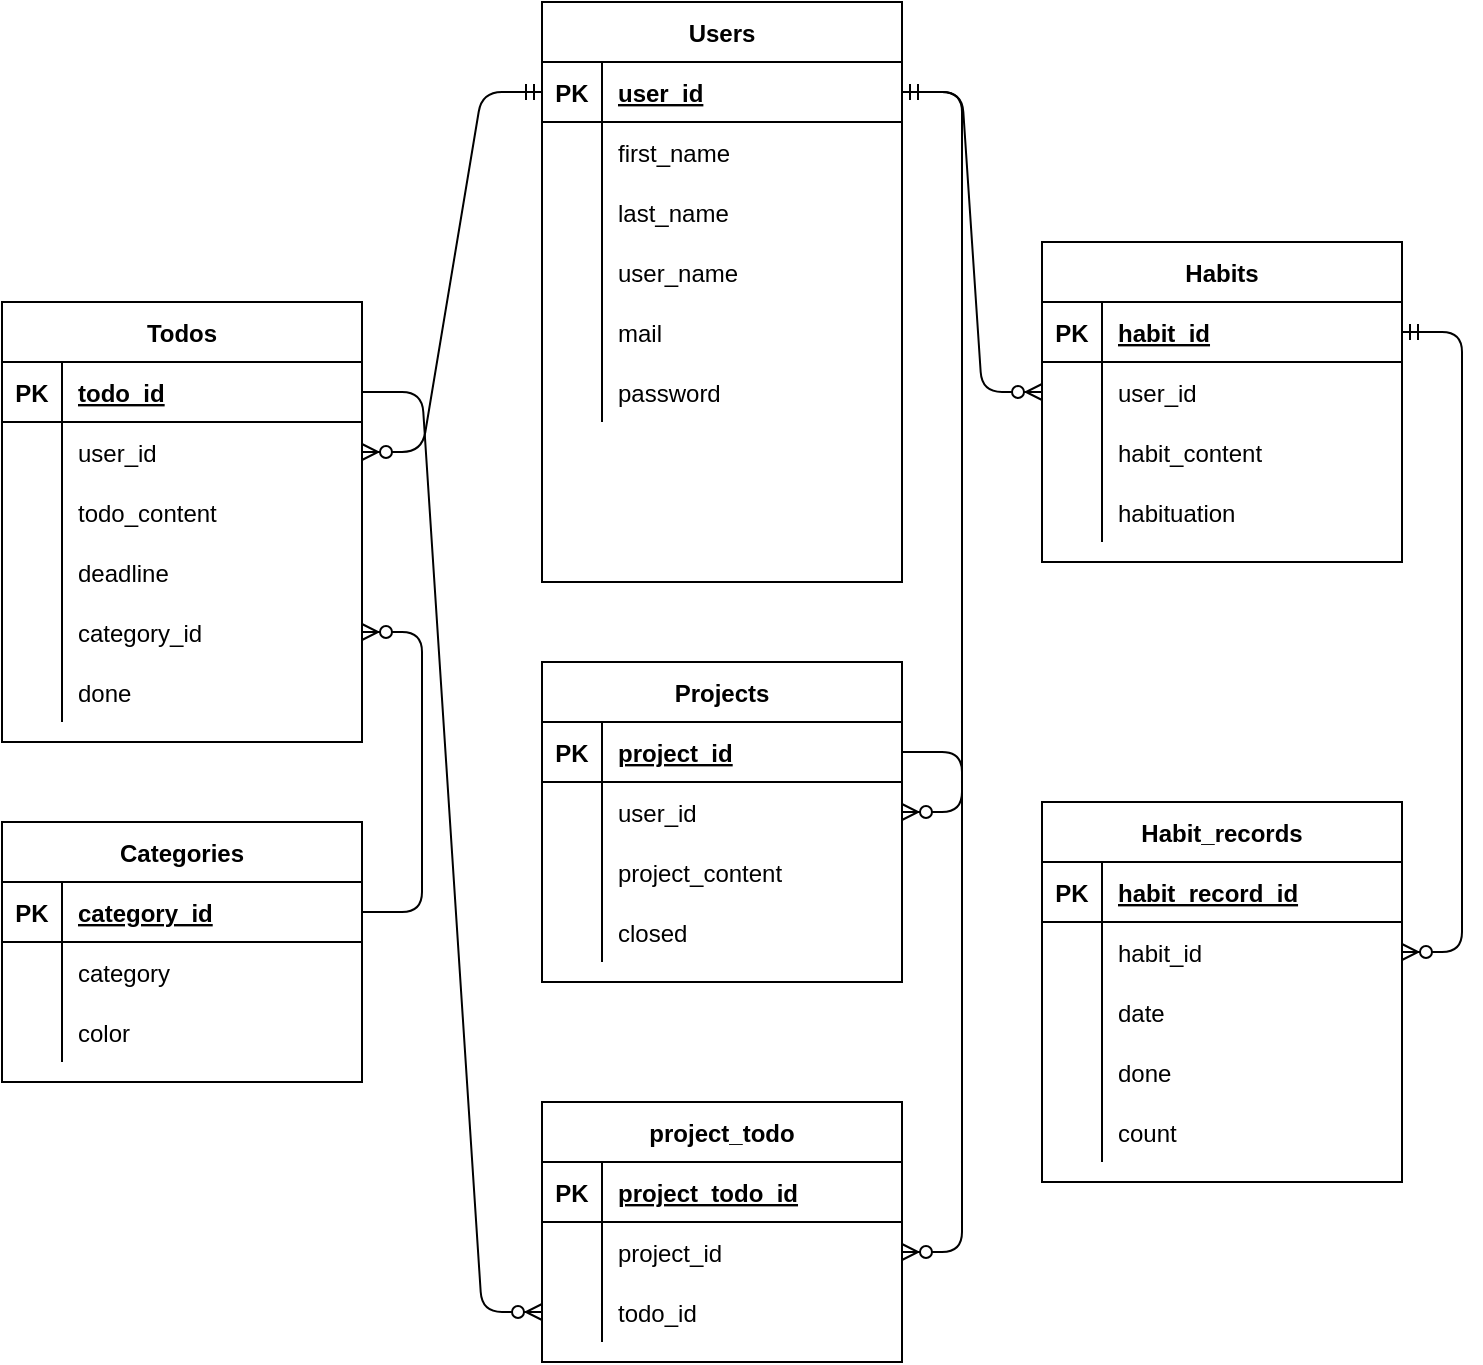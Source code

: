 <mxfile version="14.4.8" type="github">
  <diagram id="yz9vEp8fzlAOeCrYcoD_" name="ページ1">
    <mxGraphModel dx="957" dy="572" grid="1" gridSize="10" guides="1" tooltips="1" connect="1" arrows="1" fold="1" page="1" pageScale="1" pageWidth="827" pageHeight="1169" math="0" shadow="0">
      <root>
        <mxCell id="0" />
        <mxCell id="1" parent="0" />
        <mxCell id="vgZee3NAbd-REzqfM-sp-1" value="Users" style="shape=table;startSize=30;container=1;collapsible=1;childLayout=tableLayout;fixedRows=1;rowLines=0;fontStyle=1;align=center;resizeLast=1;" parent="1" vertex="1">
          <mxGeometry x="310" y="80" width="180" height="290" as="geometry" />
        </mxCell>
        <mxCell id="vgZee3NAbd-REzqfM-sp-2" value="" style="shape=partialRectangle;collapsible=0;dropTarget=0;pointerEvents=0;fillColor=none;top=0;left=0;bottom=1;right=0;points=[[0,0.5],[1,0.5]];portConstraint=eastwest;" parent="vgZee3NAbd-REzqfM-sp-1" vertex="1">
          <mxGeometry y="30" width="180" height="30" as="geometry" />
        </mxCell>
        <mxCell id="vgZee3NAbd-REzqfM-sp-3" value="PK" style="shape=partialRectangle;connectable=0;fillColor=none;top=0;left=0;bottom=0;right=0;fontStyle=1;overflow=hidden;" parent="vgZee3NAbd-REzqfM-sp-2" vertex="1">
          <mxGeometry width="30" height="30" as="geometry" />
        </mxCell>
        <mxCell id="vgZee3NAbd-REzqfM-sp-4" value="user_id" style="shape=partialRectangle;connectable=0;fillColor=none;top=0;left=0;bottom=0;right=0;align=left;spacingLeft=6;fontStyle=5;overflow=hidden;" parent="vgZee3NAbd-REzqfM-sp-2" vertex="1">
          <mxGeometry x="30" width="150" height="30" as="geometry" />
        </mxCell>
        <mxCell id="vgZee3NAbd-REzqfM-sp-5" value="" style="shape=partialRectangle;collapsible=0;dropTarget=0;pointerEvents=0;fillColor=none;top=0;left=0;bottom=0;right=0;points=[[0,0.5],[1,0.5]];portConstraint=eastwest;" parent="vgZee3NAbd-REzqfM-sp-1" vertex="1">
          <mxGeometry y="60" width="180" height="30" as="geometry" />
        </mxCell>
        <mxCell id="vgZee3NAbd-REzqfM-sp-6" value="" style="shape=partialRectangle;connectable=0;fillColor=none;top=0;left=0;bottom=0;right=0;editable=1;overflow=hidden;" parent="vgZee3NAbd-REzqfM-sp-5" vertex="1">
          <mxGeometry width="30" height="30" as="geometry" />
        </mxCell>
        <mxCell id="vgZee3NAbd-REzqfM-sp-7" value="first_name" style="shape=partialRectangle;connectable=0;fillColor=none;top=0;left=0;bottom=0;right=0;align=left;spacingLeft=6;overflow=hidden;" parent="vgZee3NAbd-REzqfM-sp-5" vertex="1">
          <mxGeometry x="30" width="150" height="30" as="geometry" />
        </mxCell>
        <mxCell id="vgZee3NAbd-REzqfM-sp-8" value="" style="shape=partialRectangle;collapsible=0;dropTarget=0;pointerEvents=0;fillColor=none;top=0;left=0;bottom=0;right=0;points=[[0,0.5],[1,0.5]];portConstraint=eastwest;" parent="vgZee3NAbd-REzqfM-sp-1" vertex="1">
          <mxGeometry y="90" width="180" height="30" as="geometry" />
        </mxCell>
        <mxCell id="vgZee3NAbd-REzqfM-sp-9" value="" style="shape=partialRectangle;connectable=0;fillColor=none;top=0;left=0;bottom=0;right=0;editable=1;overflow=hidden;" parent="vgZee3NAbd-REzqfM-sp-8" vertex="1">
          <mxGeometry width="30" height="30" as="geometry" />
        </mxCell>
        <mxCell id="vgZee3NAbd-REzqfM-sp-10" value="last_name" style="shape=partialRectangle;connectable=0;fillColor=none;top=0;left=0;bottom=0;right=0;align=left;spacingLeft=6;overflow=hidden;" parent="vgZee3NAbd-REzqfM-sp-8" vertex="1">
          <mxGeometry x="30" width="150" height="30" as="geometry" />
        </mxCell>
        <mxCell id="vgZee3NAbd-REzqfM-sp-11" value="" style="shape=partialRectangle;collapsible=0;dropTarget=0;pointerEvents=0;fillColor=none;top=0;left=0;bottom=0;right=0;points=[[0,0.5],[1,0.5]];portConstraint=eastwest;" parent="vgZee3NAbd-REzqfM-sp-1" vertex="1">
          <mxGeometry y="120" width="180" height="30" as="geometry" />
        </mxCell>
        <mxCell id="vgZee3NAbd-REzqfM-sp-12" value="" style="shape=partialRectangle;connectable=0;fillColor=none;top=0;left=0;bottom=0;right=0;editable=1;overflow=hidden;" parent="vgZee3NAbd-REzqfM-sp-11" vertex="1">
          <mxGeometry width="30" height="30" as="geometry" />
        </mxCell>
        <mxCell id="vgZee3NAbd-REzqfM-sp-13" value="user_name" style="shape=partialRectangle;connectable=0;fillColor=none;top=0;left=0;bottom=0;right=0;align=left;spacingLeft=6;overflow=hidden;" parent="vgZee3NAbd-REzqfM-sp-11" vertex="1">
          <mxGeometry x="30" width="150" height="30" as="geometry" />
        </mxCell>
        <mxCell id="mDRHtWKVjwvWxWG2UiL3-2" value="" style="shape=partialRectangle;collapsible=0;dropTarget=0;pointerEvents=0;fillColor=none;top=0;left=0;bottom=0;right=0;points=[[0,0.5],[1,0.5]];portConstraint=eastwest;" vertex="1" parent="vgZee3NAbd-REzqfM-sp-1">
          <mxGeometry y="150" width="180" height="30" as="geometry" />
        </mxCell>
        <mxCell id="mDRHtWKVjwvWxWG2UiL3-3" value="" style="shape=partialRectangle;connectable=0;fillColor=none;top=0;left=0;bottom=0;right=0;editable=1;overflow=hidden;" vertex="1" parent="mDRHtWKVjwvWxWG2UiL3-2">
          <mxGeometry width="30" height="30" as="geometry" />
        </mxCell>
        <mxCell id="mDRHtWKVjwvWxWG2UiL3-4" value="mail" style="shape=partialRectangle;connectable=0;fillColor=none;top=0;left=0;bottom=0;right=0;align=left;spacingLeft=6;overflow=hidden;" vertex="1" parent="mDRHtWKVjwvWxWG2UiL3-2">
          <mxGeometry x="30" width="150" height="30" as="geometry" />
        </mxCell>
        <mxCell id="mDRHtWKVjwvWxWG2UiL3-5" value="" style="shape=partialRectangle;collapsible=0;dropTarget=0;pointerEvents=0;fillColor=none;top=0;left=0;bottom=0;right=0;points=[[0,0.5],[1,0.5]];portConstraint=eastwest;" vertex="1" parent="vgZee3NAbd-REzqfM-sp-1">
          <mxGeometry y="180" width="180" height="30" as="geometry" />
        </mxCell>
        <mxCell id="mDRHtWKVjwvWxWG2UiL3-6" value="" style="shape=partialRectangle;connectable=0;fillColor=none;top=0;left=0;bottom=0;right=0;editable=1;overflow=hidden;" vertex="1" parent="mDRHtWKVjwvWxWG2UiL3-5">
          <mxGeometry width="30" height="30" as="geometry" />
        </mxCell>
        <mxCell id="mDRHtWKVjwvWxWG2UiL3-7" value="password" style="shape=partialRectangle;connectable=0;fillColor=none;top=0;left=0;bottom=0;right=0;align=left;spacingLeft=6;overflow=hidden;" vertex="1" parent="mDRHtWKVjwvWxWG2UiL3-5">
          <mxGeometry x="30" width="150" height="30" as="geometry" />
        </mxCell>
        <mxCell id="vgZee3NAbd-REzqfM-sp-27" value="Habits" style="shape=table;startSize=30;container=1;collapsible=1;childLayout=tableLayout;fixedRows=1;rowLines=0;fontStyle=1;align=center;resizeLast=1;" parent="1" vertex="1">
          <mxGeometry x="560" y="200" width="180" height="160" as="geometry" />
        </mxCell>
        <mxCell id="vgZee3NAbd-REzqfM-sp-28" value="" style="shape=partialRectangle;collapsible=0;dropTarget=0;pointerEvents=0;fillColor=none;top=0;left=0;bottom=1;right=0;points=[[0,0.5],[1,0.5]];portConstraint=eastwest;" parent="vgZee3NAbd-REzqfM-sp-27" vertex="1">
          <mxGeometry y="30" width="180" height="30" as="geometry" />
        </mxCell>
        <mxCell id="vgZee3NAbd-REzqfM-sp-29" value="PK" style="shape=partialRectangle;connectable=0;fillColor=none;top=0;left=0;bottom=0;right=0;fontStyle=1;overflow=hidden;" parent="vgZee3NAbd-REzqfM-sp-28" vertex="1">
          <mxGeometry width="30" height="30" as="geometry" />
        </mxCell>
        <mxCell id="vgZee3NAbd-REzqfM-sp-30" value="habit_id" style="shape=partialRectangle;connectable=0;fillColor=none;top=0;left=0;bottom=0;right=0;align=left;spacingLeft=6;fontStyle=5;overflow=hidden;" parent="vgZee3NAbd-REzqfM-sp-28" vertex="1">
          <mxGeometry x="30" width="150" height="30" as="geometry" />
        </mxCell>
        <mxCell id="vgZee3NAbd-REzqfM-sp-31" value="" style="shape=partialRectangle;collapsible=0;dropTarget=0;pointerEvents=0;fillColor=none;top=0;left=0;bottom=0;right=0;points=[[0,0.5],[1,0.5]];portConstraint=eastwest;" parent="vgZee3NAbd-REzqfM-sp-27" vertex="1">
          <mxGeometry y="60" width="180" height="30" as="geometry" />
        </mxCell>
        <mxCell id="vgZee3NAbd-REzqfM-sp-32" value="" style="shape=partialRectangle;connectable=0;fillColor=none;top=0;left=0;bottom=0;right=0;editable=1;overflow=hidden;" parent="vgZee3NAbd-REzqfM-sp-31" vertex="1">
          <mxGeometry width="30" height="30" as="geometry" />
        </mxCell>
        <mxCell id="vgZee3NAbd-REzqfM-sp-33" value="user_id" style="shape=partialRectangle;connectable=0;fillColor=none;top=0;left=0;bottom=0;right=0;align=left;spacingLeft=6;overflow=hidden;" parent="vgZee3NAbd-REzqfM-sp-31" vertex="1">
          <mxGeometry x="30" width="150" height="30" as="geometry" />
        </mxCell>
        <mxCell id="vgZee3NAbd-REzqfM-sp-37" value="" style="shape=partialRectangle;collapsible=0;dropTarget=0;pointerEvents=0;fillColor=none;top=0;left=0;bottom=0;right=0;points=[[0,0.5],[1,0.5]];portConstraint=eastwest;" parent="vgZee3NAbd-REzqfM-sp-27" vertex="1">
          <mxGeometry y="90" width="180" height="30" as="geometry" />
        </mxCell>
        <mxCell id="vgZee3NAbd-REzqfM-sp-38" value="" style="shape=partialRectangle;connectable=0;fillColor=none;top=0;left=0;bottom=0;right=0;editable=1;overflow=hidden;" parent="vgZee3NAbd-REzqfM-sp-37" vertex="1">
          <mxGeometry width="30" height="30" as="geometry" />
        </mxCell>
        <mxCell id="vgZee3NAbd-REzqfM-sp-39" value="habit_content" style="shape=partialRectangle;connectable=0;fillColor=none;top=0;left=0;bottom=0;right=0;align=left;spacingLeft=6;overflow=hidden;" parent="vgZee3NAbd-REzqfM-sp-37" vertex="1">
          <mxGeometry x="30" width="150" height="30" as="geometry" />
        </mxCell>
        <mxCell id="vgZee3NAbd-REzqfM-sp-57" style="shape=partialRectangle;collapsible=0;dropTarget=0;pointerEvents=0;fillColor=none;top=0;left=0;bottom=0;right=0;points=[[0,0.5],[1,0.5]];portConstraint=eastwest;" parent="vgZee3NAbd-REzqfM-sp-27" vertex="1">
          <mxGeometry y="120" width="180" height="30" as="geometry" />
        </mxCell>
        <mxCell id="vgZee3NAbd-REzqfM-sp-58" style="shape=partialRectangle;connectable=0;fillColor=none;top=0;left=0;bottom=0;right=0;editable=1;overflow=hidden;" parent="vgZee3NAbd-REzqfM-sp-57" vertex="1">
          <mxGeometry width="30" height="30" as="geometry" />
        </mxCell>
        <mxCell id="vgZee3NAbd-REzqfM-sp-59" value="habituation" style="shape=partialRectangle;connectable=0;fillColor=none;top=0;left=0;bottom=0;right=0;align=left;spacingLeft=6;overflow=hidden;" parent="vgZee3NAbd-REzqfM-sp-57" vertex="1">
          <mxGeometry x="30" width="150" height="30" as="geometry" />
        </mxCell>
        <mxCell id="vgZee3NAbd-REzqfM-sp-60" value="Habit_records" style="shape=table;startSize=30;container=1;collapsible=1;childLayout=tableLayout;fixedRows=1;rowLines=0;fontStyle=1;align=center;resizeLast=1;" parent="1" vertex="1">
          <mxGeometry x="560" y="480" width="180" height="190" as="geometry" />
        </mxCell>
        <mxCell id="vgZee3NAbd-REzqfM-sp-61" value="" style="shape=partialRectangle;collapsible=0;dropTarget=0;pointerEvents=0;fillColor=none;top=0;left=0;bottom=1;right=0;points=[[0,0.5],[1,0.5]];portConstraint=eastwest;" parent="vgZee3NAbd-REzqfM-sp-60" vertex="1">
          <mxGeometry y="30" width="180" height="30" as="geometry" />
        </mxCell>
        <mxCell id="vgZee3NAbd-REzqfM-sp-62" value="PK" style="shape=partialRectangle;connectable=0;fillColor=none;top=0;left=0;bottom=0;right=0;fontStyle=1;overflow=hidden;" parent="vgZee3NAbd-REzqfM-sp-61" vertex="1">
          <mxGeometry width="30" height="30" as="geometry" />
        </mxCell>
        <mxCell id="vgZee3NAbd-REzqfM-sp-63" value="habit_record_id" style="shape=partialRectangle;connectable=0;fillColor=none;top=0;left=0;bottom=0;right=0;align=left;spacingLeft=6;fontStyle=5;overflow=hidden;" parent="vgZee3NAbd-REzqfM-sp-61" vertex="1">
          <mxGeometry x="30" width="150" height="30" as="geometry" />
        </mxCell>
        <mxCell id="vgZee3NAbd-REzqfM-sp-64" value="" style="shape=partialRectangle;collapsible=0;dropTarget=0;pointerEvents=0;fillColor=none;top=0;left=0;bottom=0;right=0;points=[[0,0.5],[1,0.5]];portConstraint=eastwest;" parent="vgZee3NAbd-REzqfM-sp-60" vertex="1">
          <mxGeometry y="60" width="180" height="30" as="geometry" />
        </mxCell>
        <mxCell id="vgZee3NAbd-REzqfM-sp-65" value="" style="shape=partialRectangle;connectable=0;fillColor=none;top=0;left=0;bottom=0;right=0;editable=1;overflow=hidden;" parent="vgZee3NAbd-REzqfM-sp-64" vertex="1">
          <mxGeometry width="30" height="30" as="geometry" />
        </mxCell>
        <mxCell id="vgZee3NAbd-REzqfM-sp-66" value="habit_id" style="shape=partialRectangle;connectable=0;fillColor=none;top=0;left=0;bottom=0;right=0;align=left;spacingLeft=6;overflow=hidden;" parent="vgZee3NAbd-REzqfM-sp-64" vertex="1">
          <mxGeometry x="30" width="150" height="30" as="geometry" />
        </mxCell>
        <mxCell id="vgZee3NAbd-REzqfM-sp-67" value="" style="shape=partialRectangle;collapsible=0;dropTarget=0;pointerEvents=0;fillColor=none;top=0;left=0;bottom=0;right=0;points=[[0,0.5],[1,0.5]];portConstraint=eastwest;" parent="vgZee3NAbd-REzqfM-sp-60" vertex="1">
          <mxGeometry y="90" width="180" height="30" as="geometry" />
        </mxCell>
        <mxCell id="vgZee3NAbd-REzqfM-sp-68" value="" style="shape=partialRectangle;connectable=0;fillColor=none;top=0;left=0;bottom=0;right=0;editable=1;overflow=hidden;" parent="vgZee3NAbd-REzqfM-sp-67" vertex="1">
          <mxGeometry width="30" height="30" as="geometry" />
        </mxCell>
        <mxCell id="vgZee3NAbd-REzqfM-sp-69" value="date" style="shape=partialRectangle;connectable=0;fillColor=none;top=0;left=0;bottom=0;right=0;align=left;spacingLeft=6;overflow=hidden;" parent="vgZee3NAbd-REzqfM-sp-67" vertex="1">
          <mxGeometry x="30" width="150" height="30" as="geometry" />
        </mxCell>
        <mxCell id="vgZee3NAbd-REzqfM-sp-70" value="" style="shape=partialRectangle;collapsible=0;dropTarget=0;pointerEvents=0;fillColor=none;top=0;left=0;bottom=0;right=0;points=[[0,0.5],[1,0.5]];portConstraint=eastwest;" parent="vgZee3NAbd-REzqfM-sp-60" vertex="1">
          <mxGeometry y="120" width="180" height="30" as="geometry" />
        </mxCell>
        <mxCell id="vgZee3NAbd-REzqfM-sp-71" value="" style="shape=partialRectangle;connectable=0;fillColor=none;top=0;left=0;bottom=0;right=0;editable=1;overflow=hidden;" parent="vgZee3NAbd-REzqfM-sp-70" vertex="1">
          <mxGeometry width="30" height="30" as="geometry" />
        </mxCell>
        <mxCell id="vgZee3NAbd-REzqfM-sp-72" value="done" style="shape=partialRectangle;connectable=0;fillColor=none;top=0;left=0;bottom=0;right=0;align=left;spacingLeft=6;overflow=hidden;" parent="vgZee3NAbd-REzqfM-sp-70" vertex="1">
          <mxGeometry x="30" width="150" height="30" as="geometry" />
        </mxCell>
        <mxCell id="vgZee3NAbd-REzqfM-sp-76" style="shape=partialRectangle;collapsible=0;dropTarget=0;pointerEvents=0;fillColor=none;top=0;left=0;bottom=0;right=0;points=[[0,0.5],[1,0.5]];portConstraint=eastwest;" parent="vgZee3NAbd-REzqfM-sp-60" vertex="1">
          <mxGeometry y="150" width="180" height="30" as="geometry" />
        </mxCell>
        <mxCell id="vgZee3NAbd-REzqfM-sp-77" style="shape=partialRectangle;connectable=0;fillColor=none;top=0;left=0;bottom=0;right=0;editable=1;overflow=hidden;" parent="vgZee3NAbd-REzqfM-sp-76" vertex="1">
          <mxGeometry width="30" height="30" as="geometry" />
        </mxCell>
        <mxCell id="vgZee3NAbd-REzqfM-sp-78" value="count" style="shape=partialRectangle;connectable=0;fillColor=none;top=0;left=0;bottom=0;right=0;align=left;spacingLeft=6;overflow=hidden;" parent="vgZee3NAbd-REzqfM-sp-76" vertex="1">
          <mxGeometry x="30" width="150" height="30" as="geometry" />
        </mxCell>
        <mxCell id="vgZee3NAbd-REzqfM-sp-79" value="Projects" style="shape=table;startSize=30;container=1;collapsible=1;childLayout=tableLayout;fixedRows=1;rowLines=0;fontStyle=1;align=center;resizeLast=1;" parent="1" vertex="1">
          <mxGeometry x="310" y="410" width="180" height="160" as="geometry" />
        </mxCell>
        <mxCell id="vgZee3NAbd-REzqfM-sp-80" value="" style="shape=partialRectangle;collapsible=0;dropTarget=0;pointerEvents=0;fillColor=none;top=0;left=0;bottom=1;right=0;points=[[0,0.5],[1,0.5]];portConstraint=eastwest;" parent="vgZee3NAbd-REzqfM-sp-79" vertex="1">
          <mxGeometry y="30" width="180" height="30" as="geometry" />
        </mxCell>
        <mxCell id="vgZee3NAbd-REzqfM-sp-81" value="PK" style="shape=partialRectangle;connectable=0;fillColor=none;top=0;left=0;bottom=0;right=0;fontStyle=1;overflow=hidden;" parent="vgZee3NAbd-REzqfM-sp-80" vertex="1">
          <mxGeometry width="30" height="30" as="geometry" />
        </mxCell>
        <mxCell id="vgZee3NAbd-REzqfM-sp-82" value="project_id" style="shape=partialRectangle;connectable=0;fillColor=none;top=0;left=0;bottom=0;right=0;align=left;spacingLeft=6;fontStyle=5;overflow=hidden;" parent="vgZee3NAbd-REzqfM-sp-80" vertex="1">
          <mxGeometry x="30" width="150" height="30" as="geometry" />
        </mxCell>
        <mxCell id="vgZee3NAbd-REzqfM-sp-83" value="" style="shape=partialRectangle;collapsible=0;dropTarget=0;pointerEvents=0;fillColor=none;top=0;left=0;bottom=0;right=0;points=[[0,0.5],[1,0.5]];portConstraint=eastwest;" parent="vgZee3NAbd-REzqfM-sp-79" vertex="1">
          <mxGeometry y="60" width="180" height="30" as="geometry" />
        </mxCell>
        <mxCell id="vgZee3NAbd-REzqfM-sp-84" value="" style="shape=partialRectangle;connectable=0;fillColor=none;top=0;left=0;bottom=0;right=0;editable=1;overflow=hidden;" parent="vgZee3NAbd-REzqfM-sp-83" vertex="1">
          <mxGeometry width="30" height="30" as="geometry" />
        </mxCell>
        <mxCell id="vgZee3NAbd-REzqfM-sp-85" value="user_id" style="shape=partialRectangle;connectable=0;fillColor=none;top=0;left=0;bottom=0;right=0;align=left;spacingLeft=6;overflow=hidden;" parent="vgZee3NAbd-REzqfM-sp-83" vertex="1">
          <mxGeometry x="30" width="150" height="30" as="geometry" />
        </mxCell>
        <mxCell id="vgZee3NAbd-REzqfM-sp-89" value="" style="shape=partialRectangle;collapsible=0;dropTarget=0;pointerEvents=0;fillColor=none;top=0;left=0;bottom=0;right=0;points=[[0,0.5],[1,0.5]];portConstraint=eastwest;" parent="vgZee3NAbd-REzqfM-sp-79" vertex="1">
          <mxGeometry y="90" width="180" height="30" as="geometry" />
        </mxCell>
        <mxCell id="vgZee3NAbd-REzqfM-sp-90" value="" style="shape=partialRectangle;connectable=0;fillColor=none;top=0;left=0;bottom=0;right=0;editable=1;overflow=hidden;" parent="vgZee3NAbd-REzqfM-sp-89" vertex="1">
          <mxGeometry width="30" height="30" as="geometry" />
        </mxCell>
        <mxCell id="vgZee3NAbd-REzqfM-sp-91" value="project_content" style="shape=partialRectangle;connectable=0;fillColor=none;top=0;left=0;bottom=0;right=0;align=left;spacingLeft=6;overflow=hidden;" parent="vgZee3NAbd-REzqfM-sp-89" vertex="1">
          <mxGeometry x="30" width="150" height="30" as="geometry" />
        </mxCell>
        <mxCell id="mDRHtWKVjwvWxWG2UiL3-9" value="" style="shape=partialRectangle;collapsible=0;dropTarget=0;pointerEvents=0;fillColor=none;top=0;left=0;bottom=0;right=0;points=[[0,0.5],[1,0.5]];portConstraint=eastwest;" vertex="1" parent="vgZee3NAbd-REzqfM-sp-79">
          <mxGeometry y="120" width="180" height="30" as="geometry" />
        </mxCell>
        <mxCell id="mDRHtWKVjwvWxWG2UiL3-10" value="" style="shape=partialRectangle;connectable=0;fillColor=none;top=0;left=0;bottom=0;right=0;editable=1;overflow=hidden;" vertex="1" parent="mDRHtWKVjwvWxWG2UiL3-9">
          <mxGeometry width="30" height="30" as="geometry" />
        </mxCell>
        <mxCell id="mDRHtWKVjwvWxWG2UiL3-11" value="closed" style="shape=partialRectangle;connectable=0;fillColor=none;top=0;left=0;bottom=0;right=0;align=left;spacingLeft=6;overflow=hidden;" vertex="1" parent="mDRHtWKVjwvWxWG2UiL3-9">
          <mxGeometry x="30" width="150" height="30" as="geometry" />
        </mxCell>
        <mxCell id="vgZee3NAbd-REzqfM-sp-95" value="Todos" style="shape=table;startSize=30;container=1;collapsible=1;childLayout=tableLayout;fixedRows=1;rowLines=0;fontStyle=1;align=center;resizeLast=1;" parent="1" vertex="1">
          <mxGeometry x="40" y="230" width="180" height="220" as="geometry" />
        </mxCell>
        <mxCell id="vgZee3NAbd-REzqfM-sp-96" value="" style="shape=partialRectangle;collapsible=0;dropTarget=0;pointerEvents=0;fillColor=none;top=0;left=0;bottom=1;right=0;points=[[0,0.5],[1,0.5]];portConstraint=eastwest;" parent="vgZee3NAbd-REzqfM-sp-95" vertex="1">
          <mxGeometry y="30" width="180" height="30" as="geometry" />
        </mxCell>
        <mxCell id="vgZee3NAbd-REzqfM-sp-97" value="PK" style="shape=partialRectangle;connectable=0;fillColor=none;top=0;left=0;bottom=0;right=0;fontStyle=1;overflow=hidden;" parent="vgZee3NAbd-REzqfM-sp-96" vertex="1">
          <mxGeometry width="30" height="30" as="geometry" />
        </mxCell>
        <mxCell id="vgZee3NAbd-REzqfM-sp-98" value="todo_id" style="shape=partialRectangle;connectable=0;fillColor=none;top=0;left=0;bottom=0;right=0;align=left;spacingLeft=6;fontStyle=5;overflow=hidden;" parent="vgZee3NAbd-REzqfM-sp-96" vertex="1">
          <mxGeometry x="30" width="150" height="30" as="geometry" />
        </mxCell>
        <mxCell id="vgZee3NAbd-REzqfM-sp-99" value="" style="shape=partialRectangle;collapsible=0;dropTarget=0;pointerEvents=0;fillColor=none;top=0;left=0;bottom=0;right=0;points=[[0,0.5],[1,0.5]];portConstraint=eastwest;" parent="vgZee3NAbd-REzqfM-sp-95" vertex="1">
          <mxGeometry y="60" width="180" height="30" as="geometry" />
        </mxCell>
        <mxCell id="vgZee3NAbd-REzqfM-sp-100" value="" style="shape=partialRectangle;connectable=0;fillColor=none;top=0;left=0;bottom=0;right=0;editable=1;overflow=hidden;" parent="vgZee3NAbd-REzqfM-sp-99" vertex="1">
          <mxGeometry width="30" height="30" as="geometry" />
        </mxCell>
        <mxCell id="vgZee3NAbd-REzqfM-sp-101" value="user_id" style="shape=partialRectangle;connectable=0;fillColor=none;top=0;left=0;bottom=0;right=0;align=left;spacingLeft=6;overflow=hidden;" parent="vgZee3NAbd-REzqfM-sp-99" vertex="1">
          <mxGeometry x="30" width="150" height="30" as="geometry" />
        </mxCell>
        <mxCell id="vgZee3NAbd-REzqfM-sp-105" value="" style="shape=partialRectangle;collapsible=0;dropTarget=0;pointerEvents=0;fillColor=none;top=0;left=0;bottom=0;right=0;points=[[0,0.5],[1,0.5]];portConstraint=eastwest;" parent="vgZee3NAbd-REzqfM-sp-95" vertex="1">
          <mxGeometry y="90" width="180" height="30" as="geometry" />
        </mxCell>
        <mxCell id="vgZee3NAbd-REzqfM-sp-106" value="" style="shape=partialRectangle;connectable=0;fillColor=none;top=0;left=0;bottom=0;right=0;editable=1;overflow=hidden;" parent="vgZee3NAbd-REzqfM-sp-105" vertex="1">
          <mxGeometry width="30" height="30" as="geometry" />
        </mxCell>
        <mxCell id="vgZee3NAbd-REzqfM-sp-107" value="todo_content" style="shape=partialRectangle;connectable=0;fillColor=none;top=0;left=0;bottom=0;right=0;align=left;spacingLeft=6;overflow=hidden;" parent="vgZee3NAbd-REzqfM-sp-105" vertex="1">
          <mxGeometry x="30" width="150" height="30" as="geometry" />
        </mxCell>
        <mxCell id="vgZee3NAbd-REzqfM-sp-114" style="shape=partialRectangle;collapsible=0;dropTarget=0;pointerEvents=0;fillColor=none;top=0;left=0;bottom=0;right=0;points=[[0,0.5],[1,0.5]];portConstraint=eastwest;" parent="vgZee3NAbd-REzqfM-sp-95" vertex="1">
          <mxGeometry y="120" width="180" height="30" as="geometry" />
        </mxCell>
        <mxCell id="vgZee3NAbd-REzqfM-sp-115" style="shape=partialRectangle;connectable=0;fillColor=none;top=0;left=0;bottom=0;right=0;editable=1;overflow=hidden;" parent="vgZee3NAbd-REzqfM-sp-114" vertex="1">
          <mxGeometry width="30" height="30" as="geometry" />
        </mxCell>
        <mxCell id="vgZee3NAbd-REzqfM-sp-116" value="deadline" style="shape=partialRectangle;connectable=0;fillColor=none;top=0;left=0;bottom=0;right=0;align=left;spacingLeft=6;overflow=hidden;" parent="vgZee3NAbd-REzqfM-sp-114" vertex="1">
          <mxGeometry x="30" width="150" height="30" as="geometry" />
        </mxCell>
        <mxCell id="vgZee3NAbd-REzqfM-sp-108" style="shape=partialRectangle;collapsible=0;dropTarget=0;pointerEvents=0;fillColor=none;top=0;left=0;bottom=0;right=0;points=[[0,0.5],[1,0.5]];portConstraint=eastwest;" parent="vgZee3NAbd-REzqfM-sp-95" vertex="1">
          <mxGeometry y="150" width="180" height="30" as="geometry" />
        </mxCell>
        <mxCell id="vgZee3NAbd-REzqfM-sp-109" style="shape=partialRectangle;connectable=0;fillColor=none;top=0;left=0;bottom=0;right=0;editable=1;overflow=hidden;" parent="vgZee3NAbd-REzqfM-sp-108" vertex="1">
          <mxGeometry width="30" height="30" as="geometry" />
        </mxCell>
        <mxCell id="vgZee3NAbd-REzqfM-sp-110" value="category_id" style="shape=partialRectangle;connectable=0;fillColor=none;top=0;left=0;bottom=0;right=0;align=left;spacingLeft=6;overflow=hidden;" parent="vgZee3NAbd-REzqfM-sp-108" vertex="1">
          <mxGeometry x="30" width="150" height="30" as="geometry" />
        </mxCell>
        <mxCell id="mDRHtWKVjwvWxWG2UiL3-31" style="shape=partialRectangle;collapsible=0;dropTarget=0;pointerEvents=0;fillColor=none;top=0;left=0;bottom=0;right=0;points=[[0,0.5],[1,0.5]];portConstraint=eastwest;" vertex="1" parent="vgZee3NAbd-REzqfM-sp-95">
          <mxGeometry y="180" width="180" height="30" as="geometry" />
        </mxCell>
        <mxCell id="mDRHtWKVjwvWxWG2UiL3-32" style="shape=partialRectangle;connectable=0;fillColor=none;top=0;left=0;bottom=0;right=0;editable=1;overflow=hidden;" vertex="1" parent="mDRHtWKVjwvWxWG2UiL3-31">
          <mxGeometry width="30" height="30" as="geometry" />
        </mxCell>
        <mxCell id="mDRHtWKVjwvWxWG2UiL3-33" value="done" style="shape=partialRectangle;connectable=0;fillColor=none;top=0;left=0;bottom=0;right=0;align=left;spacingLeft=6;overflow=hidden;" vertex="1" parent="mDRHtWKVjwvWxWG2UiL3-31">
          <mxGeometry x="30" width="150" height="30" as="geometry" />
        </mxCell>
        <mxCell id="vgZee3NAbd-REzqfM-sp-117" value="Categories" style="shape=table;startSize=30;container=1;collapsible=1;childLayout=tableLayout;fixedRows=1;rowLines=0;fontStyle=1;align=center;resizeLast=1;" parent="1" vertex="1">
          <mxGeometry x="40" y="490" width="180" height="130" as="geometry" />
        </mxCell>
        <mxCell id="vgZee3NAbd-REzqfM-sp-118" value="" style="shape=partialRectangle;collapsible=0;dropTarget=0;pointerEvents=0;fillColor=none;top=0;left=0;bottom=1;right=0;points=[[0,0.5],[1,0.5]];portConstraint=eastwest;" parent="vgZee3NAbd-REzqfM-sp-117" vertex="1">
          <mxGeometry y="30" width="180" height="30" as="geometry" />
        </mxCell>
        <mxCell id="vgZee3NAbd-REzqfM-sp-119" value="PK" style="shape=partialRectangle;connectable=0;fillColor=none;top=0;left=0;bottom=0;right=0;fontStyle=1;overflow=hidden;" parent="vgZee3NAbd-REzqfM-sp-118" vertex="1">
          <mxGeometry width="30" height="30" as="geometry" />
        </mxCell>
        <mxCell id="vgZee3NAbd-REzqfM-sp-120" value="category_id" style="shape=partialRectangle;connectable=0;fillColor=none;top=0;left=0;bottom=0;right=0;align=left;spacingLeft=6;fontStyle=5;overflow=hidden;" parent="vgZee3NAbd-REzqfM-sp-118" vertex="1">
          <mxGeometry x="30" width="150" height="30" as="geometry" />
        </mxCell>
        <mxCell id="vgZee3NAbd-REzqfM-sp-121" value="" style="shape=partialRectangle;collapsible=0;dropTarget=0;pointerEvents=0;fillColor=none;top=0;left=0;bottom=0;right=0;points=[[0,0.5],[1,0.5]];portConstraint=eastwest;" parent="vgZee3NAbd-REzqfM-sp-117" vertex="1">
          <mxGeometry y="60" width="180" height="30" as="geometry" />
        </mxCell>
        <mxCell id="vgZee3NAbd-REzqfM-sp-122" value="" style="shape=partialRectangle;connectable=0;fillColor=none;top=0;left=0;bottom=0;right=0;editable=1;overflow=hidden;" parent="vgZee3NAbd-REzqfM-sp-121" vertex="1">
          <mxGeometry width="30" height="30" as="geometry" />
        </mxCell>
        <mxCell id="vgZee3NAbd-REzqfM-sp-123" value="category" style="shape=partialRectangle;connectable=0;fillColor=none;top=0;left=0;bottom=0;right=0;align=left;spacingLeft=6;overflow=hidden;" parent="vgZee3NAbd-REzqfM-sp-121" vertex="1">
          <mxGeometry x="30" width="150" height="30" as="geometry" />
        </mxCell>
        <mxCell id="vgZee3NAbd-REzqfM-sp-124" value="" style="shape=partialRectangle;collapsible=0;dropTarget=0;pointerEvents=0;fillColor=none;top=0;left=0;bottom=0;right=0;points=[[0,0.5],[1,0.5]];portConstraint=eastwest;" parent="vgZee3NAbd-REzqfM-sp-117" vertex="1">
          <mxGeometry y="90" width="180" height="30" as="geometry" />
        </mxCell>
        <mxCell id="vgZee3NAbd-REzqfM-sp-125" value="" style="shape=partialRectangle;connectable=0;fillColor=none;top=0;left=0;bottom=0;right=0;editable=1;overflow=hidden;" parent="vgZee3NAbd-REzqfM-sp-124" vertex="1">
          <mxGeometry width="30" height="30" as="geometry" />
        </mxCell>
        <mxCell id="vgZee3NAbd-REzqfM-sp-126" value="color" style="shape=partialRectangle;connectable=0;fillColor=none;top=0;left=0;bottom=0;right=0;align=left;spacingLeft=6;overflow=hidden;" parent="vgZee3NAbd-REzqfM-sp-124" vertex="1">
          <mxGeometry x="30" width="150" height="30" as="geometry" />
        </mxCell>
        <mxCell id="vgZee3NAbd-REzqfM-sp-150" value="" style="edgeStyle=entityRelationEdgeStyle;fontSize=12;html=1;endArrow=ERzeroToMany;startArrow=ERmandOne;strokeColor=#000000;exitX=1;exitY=0.5;exitDx=0;exitDy=0;entryX=1;entryY=0.5;entryDx=0;entryDy=0;" parent="1" source="vgZee3NAbd-REzqfM-sp-2" target="vgZee3NAbd-REzqfM-sp-83" edge="1">
          <mxGeometry width="100" height="100" relative="1" as="geometry">
            <mxPoint x="260" y="250" as="sourcePoint" />
            <mxPoint x="260" y="550" as="targetPoint" />
          </mxGeometry>
        </mxCell>
        <mxCell id="vgZee3NAbd-REzqfM-sp-152" value="" style="edgeStyle=entityRelationEdgeStyle;fontSize=12;html=1;endArrow=ERzeroToMany;startArrow=ERmandOne;strokeColor=#000000;exitX=0;exitY=0.5;exitDx=0;exitDy=0;entryX=1;entryY=0.5;entryDx=0;entryDy=0;" parent="1" source="vgZee3NAbd-REzqfM-sp-2" target="vgZee3NAbd-REzqfM-sp-99" edge="1">
          <mxGeometry width="100" height="100" relative="1" as="geometry">
            <mxPoint x="270" y="255" as="sourcePoint" />
            <mxPoint x="270" y="555" as="targetPoint" />
          </mxGeometry>
        </mxCell>
        <mxCell id="vgZee3NAbd-REzqfM-sp-154" value="" style="edgeStyle=entityRelationEdgeStyle;fontSize=12;html=1;endArrow=ERzeroToMany;startArrow=ERmandOne;strokeColor=#000000;exitX=1;exitY=0.5;exitDx=0;exitDy=0;" parent="1" source="vgZee3NAbd-REzqfM-sp-2" target="vgZee3NAbd-REzqfM-sp-31" edge="1">
          <mxGeometry width="100" height="100" relative="1" as="geometry">
            <mxPoint x="270" y="255" as="sourcePoint" />
            <mxPoint x="360" y="525" as="targetPoint" />
          </mxGeometry>
        </mxCell>
        <mxCell id="vgZee3NAbd-REzqfM-sp-155" value="" style="edgeStyle=entityRelationEdgeStyle;fontSize=12;html=1;endArrow=ERzeroToMany;startArrow=ERmandOne;strokeColor=#000000;exitX=1;exitY=0.5;exitDx=0;exitDy=0;entryX=1;entryY=0.5;entryDx=0;entryDy=0;" parent="1" source="vgZee3NAbd-REzqfM-sp-28" target="vgZee3NAbd-REzqfM-sp-64" edge="1">
          <mxGeometry width="100" height="100" relative="1" as="geometry">
            <mxPoint x="500" y="250" as="sourcePoint" />
            <mxPoint x="560" y="280" as="targetPoint" />
          </mxGeometry>
        </mxCell>
        <mxCell id="j7YaoIZ7KRVVKcmuiFTn-15" value="project_todo" style="shape=table;startSize=30;container=1;collapsible=1;childLayout=tableLayout;fixedRows=1;rowLines=0;fontStyle=1;align=center;resizeLast=1;" parent="1" vertex="1">
          <mxGeometry x="310" y="630" width="180" height="130" as="geometry" />
        </mxCell>
        <mxCell id="j7YaoIZ7KRVVKcmuiFTn-16" value="" style="shape=partialRectangle;collapsible=0;dropTarget=0;pointerEvents=0;fillColor=none;top=0;left=0;bottom=1;right=0;points=[[0,0.5],[1,0.5]];portConstraint=eastwest;" parent="j7YaoIZ7KRVVKcmuiFTn-15" vertex="1">
          <mxGeometry y="30" width="180" height="30" as="geometry" />
        </mxCell>
        <mxCell id="j7YaoIZ7KRVVKcmuiFTn-17" value="PK" style="shape=partialRectangle;connectable=0;fillColor=none;top=0;left=0;bottom=0;right=0;fontStyle=1;overflow=hidden;" parent="j7YaoIZ7KRVVKcmuiFTn-16" vertex="1">
          <mxGeometry width="30" height="30" as="geometry" />
        </mxCell>
        <mxCell id="j7YaoIZ7KRVVKcmuiFTn-18" value="project_todo_id" style="shape=partialRectangle;connectable=0;fillColor=none;top=0;left=0;bottom=0;right=0;align=left;spacingLeft=6;fontStyle=5;overflow=hidden;" parent="j7YaoIZ7KRVVKcmuiFTn-16" vertex="1">
          <mxGeometry x="30" width="150" height="30" as="geometry" />
        </mxCell>
        <mxCell id="j7YaoIZ7KRVVKcmuiFTn-19" value="" style="shape=partialRectangle;collapsible=0;dropTarget=0;pointerEvents=0;fillColor=none;top=0;left=0;bottom=0;right=0;points=[[0,0.5],[1,0.5]];portConstraint=eastwest;" parent="j7YaoIZ7KRVVKcmuiFTn-15" vertex="1">
          <mxGeometry y="60" width="180" height="30" as="geometry" />
        </mxCell>
        <mxCell id="j7YaoIZ7KRVVKcmuiFTn-20" value="" style="shape=partialRectangle;connectable=0;fillColor=none;top=0;left=0;bottom=0;right=0;editable=1;overflow=hidden;" parent="j7YaoIZ7KRVVKcmuiFTn-19" vertex="1">
          <mxGeometry width="30" height="30" as="geometry" />
        </mxCell>
        <mxCell id="j7YaoIZ7KRVVKcmuiFTn-21" value="project_id" style="shape=partialRectangle;connectable=0;fillColor=none;top=0;left=0;bottom=0;right=0;align=left;spacingLeft=6;overflow=hidden;" parent="j7YaoIZ7KRVVKcmuiFTn-19" vertex="1">
          <mxGeometry x="30" width="150" height="30" as="geometry" />
        </mxCell>
        <mxCell id="j7YaoIZ7KRVVKcmuiFTn-22" value="" style="shape=partialRectangle;collapsible=0;dropTarget=0;pointerEvents=0;fillColor=none;top=0;left=0;bottom=0;right=0;points=[[0,0.5],[1,0.5]];portConstraint=eastwest;" parent="j7YaoIZ7KRVVKcmuiFTn-15" vertex="1">
          <mxGeometry y="90" width="180" height="30" as="geometry" />
        </mxCell>
        <mxCell id="j7YaoIZ7KRVVKcmuiFTn-23" value="" style="shape=partialRectangle;connectable=0;fillColor=none;top=0;left=0;bottom=0;right=0;editable=1;overflow=hidden;" parent="j7YaoIZ7KRVVKcmuiFTn-22" vertex="1">
          <mxGeometry width="30" height="30" as="geometry" />
        </mxCell>
        <mxCell id="j7YaoIZ7KRVVKcmuiFTn-24" value="todo_id" style="shape=partialRectangle;connectable=0;fillColor=none;top=0;left=0;bottom=0;right=0;align=left;spacingLeft=6;overflow=hidden;" parent="j7YaoIZ7KRVVKcmuiFTn-22" vertex="1">
          <mxGeometry x="30" width="150" height="30" as="geometry" />
        </mxCell>
        <mxCell id="j7YaoIZ7KRVVKcmuiFTn-28" value="" style="edgeStyle=entityRelationEdgeStyle;fontSize=12;html=1;endArrow=ERzeroToMany;endFill=1;entryX=1;entryY=0.5;entryDx=0;entryDy=0;exitX=1;exitY=0.5;exitDx=0;exitDy=0;" parent="1" source="vgZee3NAbd-REzqfM-sp-80" target="j7YaoIZ7KRVVKcmuiFTn-19" edge="1">
          <mxGeometry width="100" height="100" relative="1" as="geometry">
            <mxPoint x="310" y="500" as="sourcePoint" />
            <mxPoint x="410" y="400" as="targetPoint" />
          </mxGeometry>
        </mxCell>
        <mxCell id="j7YaoIZ7KRVVKcmuiFTn-29" value="" style="edgeStyle=entityRelationEdgeStyle;fontSize=12;html=1;endArrow=ERzeroToMany;endFill=1;entryX=0;entryY=0.5;entryDx=0;entryDy=0;" parent="1" source="vgZee3NAbd-REzqfM-sp-96" target="j7YaoIZ7KRVVKcmuiFTn-22" edge="1">
          <mxGeometry width="100" height="100" relative="1" as="geometry">
            <mxPoint x="60" y="470" as="sourcePoint" />
            <mxPoint x="240" y="795" as="targetPoint" />
          </mxGeometry>
        </mxCell>
        <mxCell id="j7YaoIZ7KRVVKcmuiFTn-32" value="" style="edgeStyle=entityRelationEdgeStyle;fontSize=12;html=1;endArrow=ERzeroToMany;endFill=1;entryX=1;entryY=0.5;entryDx=0;entryDy=0;exitX=1;exitY=0.5;exitDx=0;exitDy=0;" parent="1" source="vgZee3NAbd-REzqfM-sp-118" target="vgZee3NAbd-REzqfM-sp-108" edge="1">
          <mxGeometry width="100" height="100" relative="1" as="geometry">
            <mxPoint x="40" y="250" as="sourcePoint" />
            <mxPoint x="140" y="150" as="targetPoint" />
          </mxGeometry>
        </mxCell>
      </root>
    </mxGraphModel>
  </diagram>
</mxfile>
